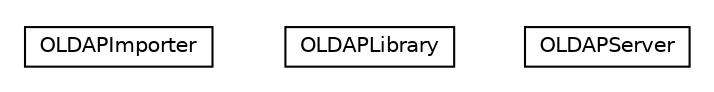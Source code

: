 #!/usr/local/bin/dot
#
# Class diagram 
# Generated by UMLGraph version R5_6-24-gf6e263 (http://www.umlgraph.org/)
#

digraph G {
	edge [fontname="Helvetica",fontsize=10,labelfontname="Helvetica",labelfontsize=10];
	node [fontname="Helvetica",fontsize=10,shape=plaintext];
	nodesep=0.25;
	ranksep=0.5;
	// com.orientechnologies.security.ldap.OLDAPImporter
	c608464 [label=<<table title="com.orientechnologies.security.ldap.OLDAPImporter" border="0" cellborder="1" cellspacing="0" cellpadding="2" port="p" href="./OLDAPImporter.html">
		<tr><td><table border="0" cellspacing="0" cellpadding="1">
<tr><td align="center" balign="center"> OLDAPImporter </td></tr>
		</table></td></tr>
		</table>>, URL="./OLDAPImporter.html", fontname="Helvetica", fontcolor="black", fontsize=10.0];
	// com.orientechnologies.security.ldap.OLDAPLibrary
	c608465 [label=<<table title="com.orientechnologies.security.ldap.OLDAPLibrary" border="0" cellborder="1" cellspacing="0" cellpadding="2" port="p" href="./OLDAPLibrary.html">
		<tr><td><table border="0" cellspacing="0" cellpadding="1">
<tr><td align="center" balign="center"> OLDAPLibrary </td></tr>
		</table></td></tr>
		</table>>, URL="./OLDAPLibrary.html", fontname="Helvetica", fontcolor="black", fontsize=10.0];
	// com.orientechnologies.security.ldap.OLDAPServer
	c608466 [label=<<table title="com.orientechnologies.security.ldap.OLDAPServer" border="0" cellborder="1" cellspacing="0" cellpadding="2" port="p" href="./OLDAPServer.html">
		<tr><td><table border="0" cellspacing="0" cellpadding="1">
<tr><td align="center" balign="center"> OLDAPServer </td></tr>
		</table></td></tr>
		</table>>, URL="./OLDAPServer.html", fontname="Helvetica", fontcolor="black", fontsize=10.0];
}

